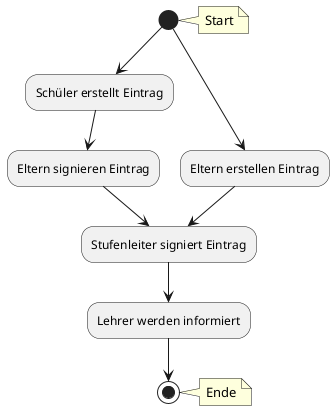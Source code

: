 @startuml Activity

note right: Start

(*) --> "Schüler erstellt Eintrag"
--> "Eltern signieren Eintrag"
--> "Stufenleiter signiert Eintrag"

(*) --> "Eltern erstellen Eintrag"
--> "Stufenleiter signiert Eintrag"
--> "Lehrer werden informiert"
--> (*)

note right: Ende

@enduml